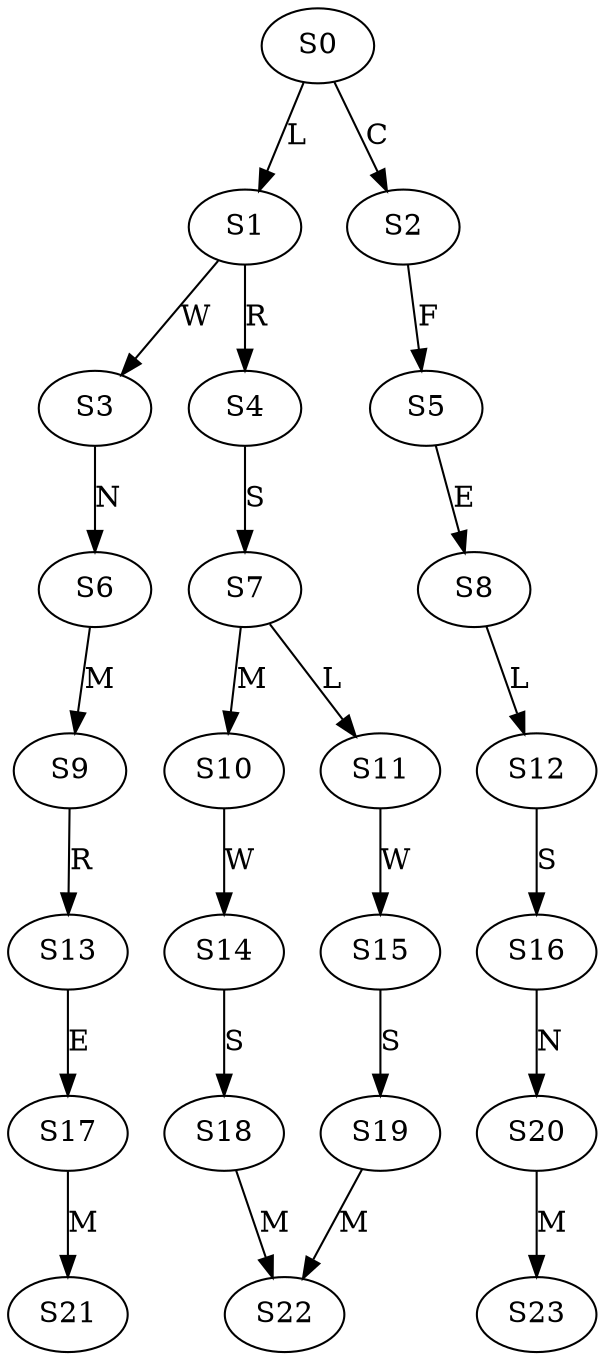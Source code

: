 strict digraph  {
	S0 -> S1 [ label = L ];
	S0 -> S2 [ label = C ];
	S1 -> S3 [ label = W ];
	S1 -> S4 [ label = R ];
	S2 -> S5 [ label = F ];
	S3 -> S6 [ label = N ];
	S4 -> S7 [ label = S ];
	S5 -> S8 [ label = E ];
	S6 -> S9 [ label = M ];
	S7 -> S10 [ label = M ];
	S7 -> S11 [ label = L ];
	S8 -> S12 [ label = L ];
	S9 -> S13 [ label = R ];
	S10 -> S14 [ label = W ];
	S11 -> S15 [ label = W ];
	S12 -> S16 [ label = S ];
	S13 -> S17 [ label = E ];
	S14 -> S18 [ label = S ];
	S15 -> S19 [ label = S ];
	S16 -> S20 [ label = N ];
	S17 -> S21 [ label = M ];
	S18 -> S22 [ label = M ];
	S19 -> S22 [ label = M ];
	S20 -> S23 [ label = M ];
}

